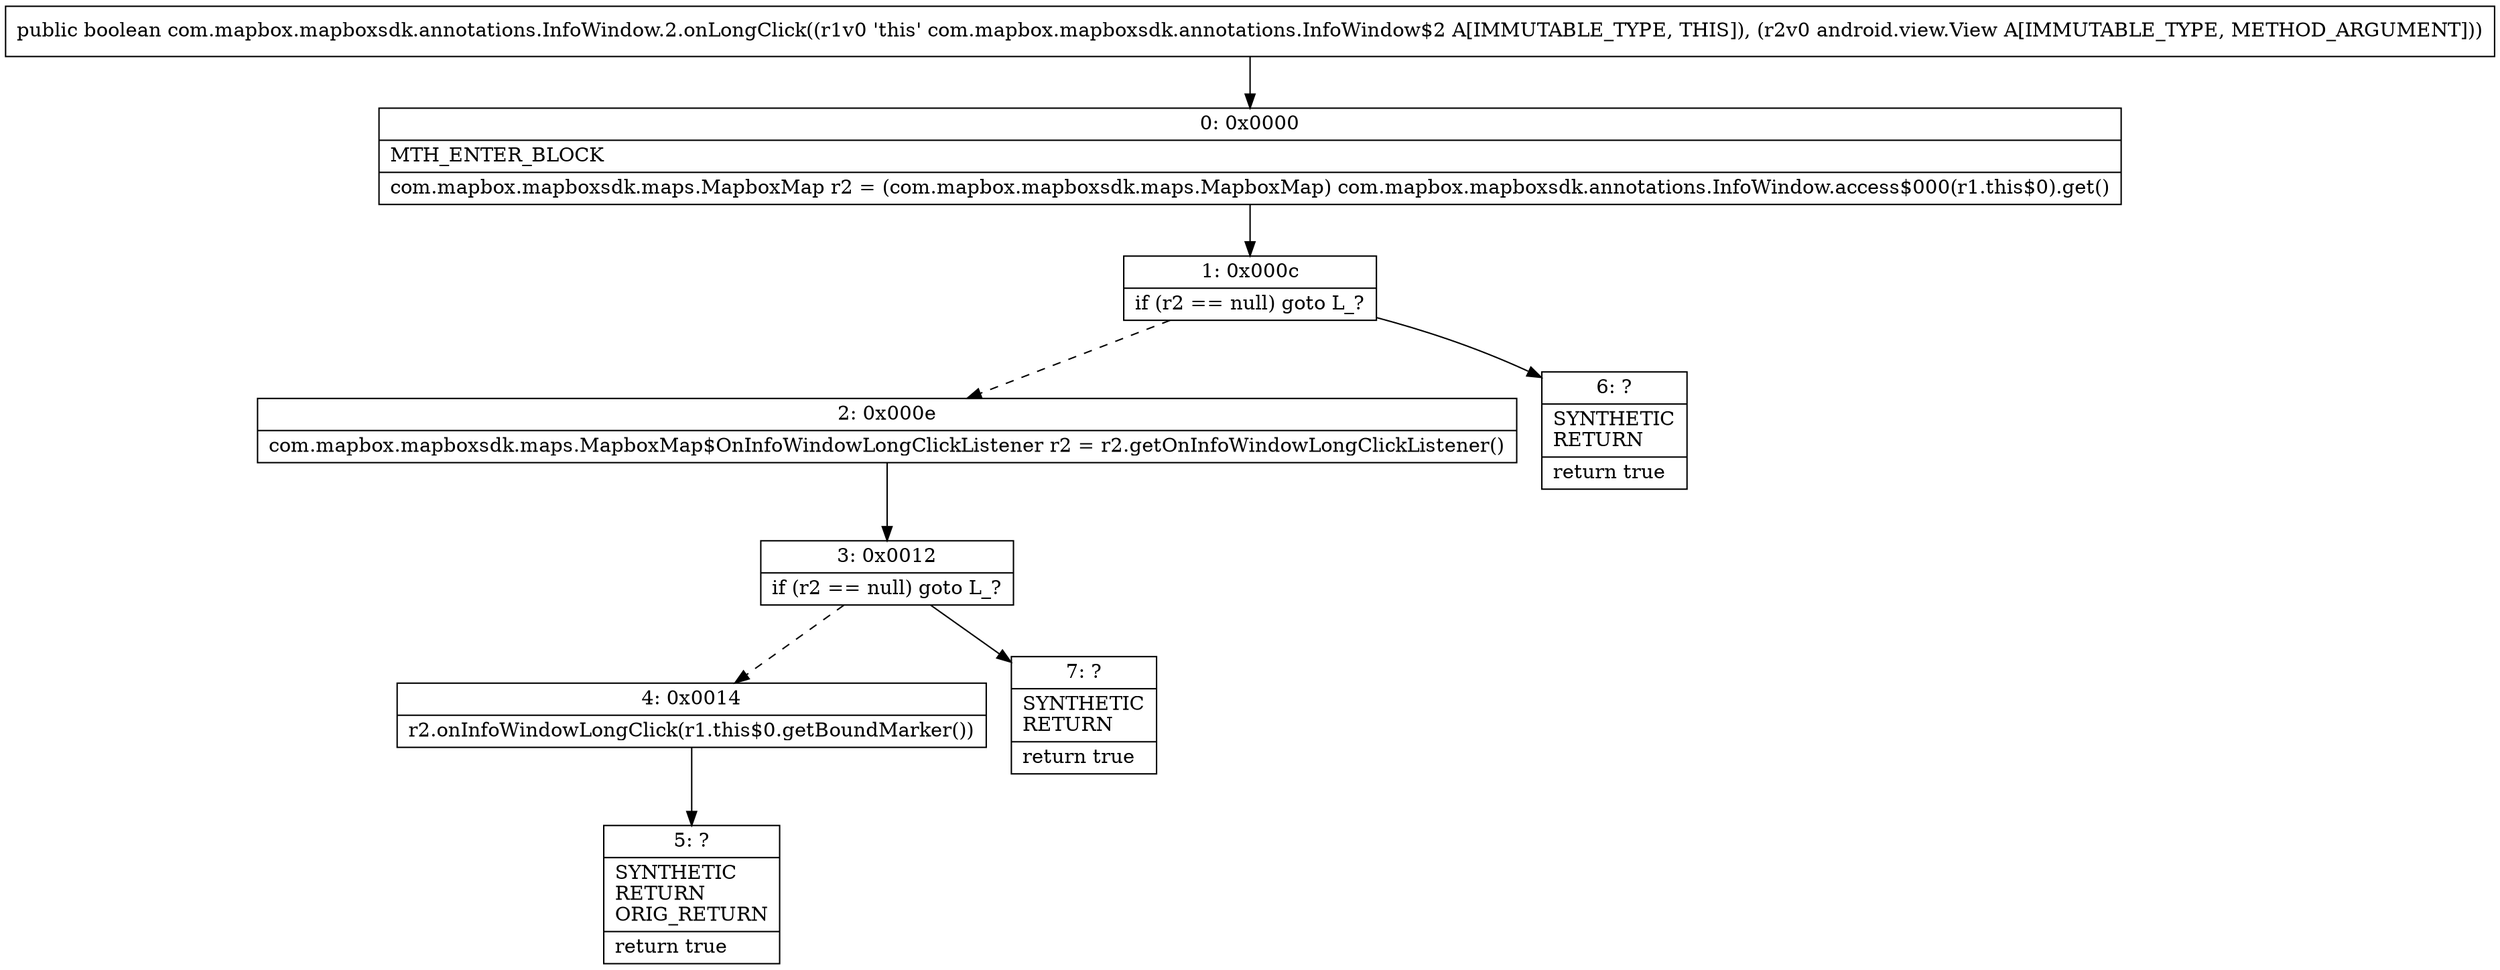 digraph "CFG forcom.mapbox.mapboxsdk.annotations.InfoWindow.2.onLongClick(Landroid\/view\/View;)Z" {
Node_0 [shape=record,label="{0\:\ 0x0000|MTH_ENTER_BLOCK\l|com.mapbox.mapboxsdk.maps.MapboxMap r2 = (com.mapbox.mapboxsdk.maps.MapboxMap) com.mapbox.mapboxsdk.annotations.InfoWindow.access$000(r1.this$0).get()\l}"];
Node_1 [shape=record,label="{1\:\ 0x000c|if (r2 == null) goto L_?\l}"];
Node_2 [shape=record,label="{2\:\ 0x000e|com.mapbox.mapboxsdk.maps.MapboxMap$OnInfoWindowLongClickListener r2 = r2.getOnInfoWindowLongClickListener()\l}"];
Node_3 [shape=record,label="{3\:\ 0x0012|if (r2 == null) goto L_?\l}"];
Node_4 [shape=record,label="{4\:\ 0x0014|r2.onInfoWindowLongClick(r1.this$0.getBoundMarker())\l}"];
Node_5 [shape=record,label="{5\:\ ?|SYNTHETIC\lRETURN\lORIG_RETURN\l|return true\l}"];
Node_6 [shape=record,label="{6\:\ ?|SYNTHETIC\lRETURN\l|return true\l}"];
Node_7 [shape=record,label="{7\:\ ?|SYNTHETIC\lRETURN\l|return true\l}"];
MethodNode[shape=record,label="{public boolean com.mapbox.mapboxsdk.annotations.InfoWindow.2.onLongClick((r1v0 'this' com.mapbox.mapboxsdk.annotations.InfoWindow$2 A[IMMUTABLE_TYPE, THIS]), (r2v0 android.view.View A[IMMUTABLE_TYPE, METHOD_ARGUMENT])) }"];
MethodNode -> Node_0;
Node_0 -> Node_1;
Node_1 -> Node_2[style=dashed];
Node_1 -> Node_6;
Node_2 -> Node_3;
Node_3 -> Node_4[style=dashed];
Node_3 -> Node_7;
Node_4 -> Node_5;
}

